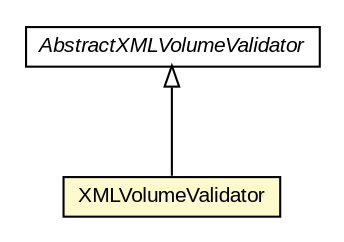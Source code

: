 #!/usr/local/bin/dot
#
# Class diagram 
# Generated by UMLGraph version R5_6-24-gf6e263 (http://www.umlgraph.org/)
#

digraph G {
	edge [fontname="arial",fontsize=10,labelfontname="arial",labelfontsize=10];
	node [fontname="arial",fontsize=10,shape=plaintext];
	nodesep=0.25;
	ranksep=0.5;
	// edu.arizona.biosemantics.semanticmarkup.io.validate.AbstractXMLVolumeValidator
	c148251 [label=<<table title="edu.arizona.biosemantics.semanticmarkup.io.validate.AbstractXMLVolumeValidator" border="0" cellborder="1" cellspacing="0" cellpadding="2" port="p" href="../AbstractXMLVolumeValidator.html">
		<tr><td><table border="0" cellspacing="0" cellpadding="1">
<tr><td align="center" balign="center"><font face="arial italic"> AbstractXMLVolumeValidator </font></td></tr>
		</table></td></tr>
		</table>>, URL="../AbstractXMLVolumeValidator.html", fontname="arial", fontcolor="black", fontsize=10.0];
	// edu.arizona.biosemantics.semanticmarkup.io.validate.lib.XMLVolumeValidator
	c148252 [label=<<table title="edu.arizona.biosemantics.semanticmarkup.io.validate.lib.XMLVolumeValidator" border="0" cellborder="1" cellspacing="0" cellpadding="2" port="p" bgcolor="lemonChiffon" href="./XMLVolumeValidator.html">
		<tr><td><table border="0" cellspacing="0" cellpadding="1">
<tr><td align="center" balign="center"> XMLVolumeValidator </td></tr>
		</table></td></tr>
		</table>>, URL="./XMLVolumeValidator.html", fontname="arial", fontcolor="black", fontsize=10.0];
	//edu.arizona.biosemantics.semanticmarkup.io.validate.lib.XMLVolumeValidator extends edu.arizona.biosemantics.semanticmarkup.io.validate.AbstractXMLVolumeValidator
	c148251:p -> c148252:p [dir=back,arrowtail=empty];
}

